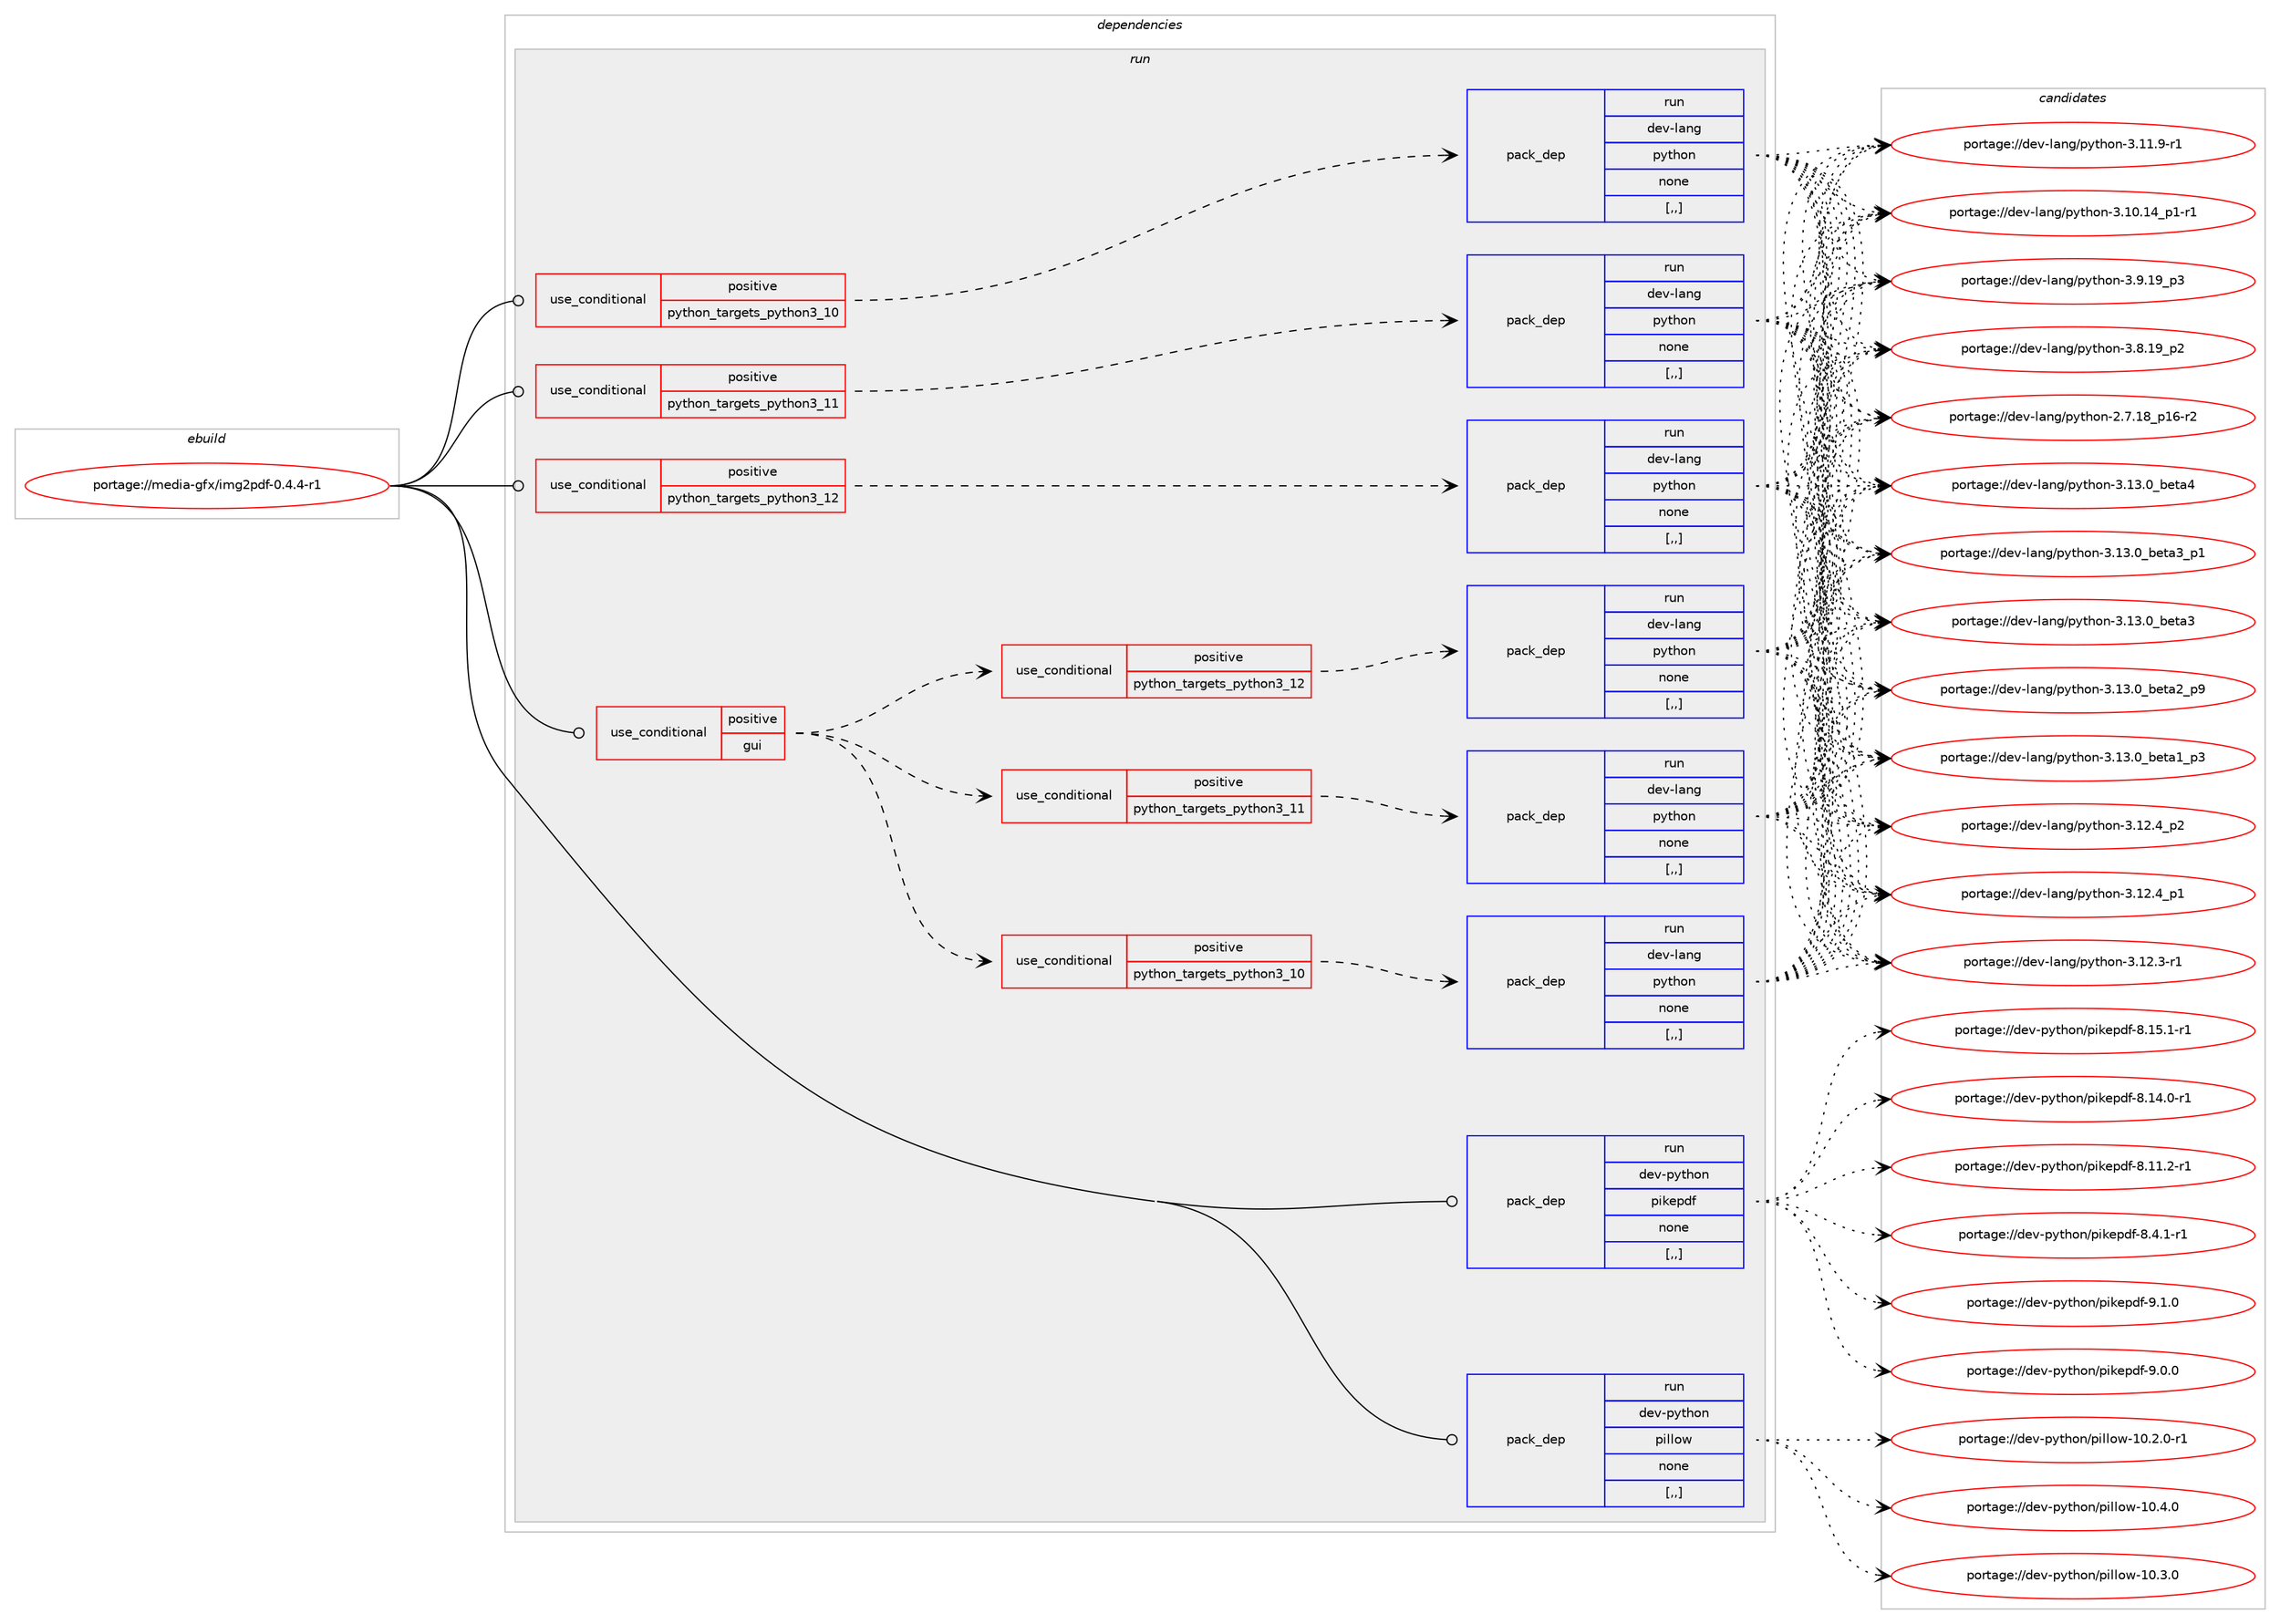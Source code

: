 digraph prolog {

# *************
# Graph options
# *************

newrank=true;
concentrate=true;
compound=true;
graph [rankdir=LR,fontname=Helvetica,fontsize=10,ranksep=1.5];#, ranksep=2.5, nodesep=0.2];
edge  [arrowhead=vee];
node  [fontname=Helvetica,fontsize=10];

# **********
# The ebuild
# **********

subgraph cluster_leftcol {
color=gray;
label=<<i>ebuild</i>>;
id [label="portage://media-gfx/img2pdf-0.4.4-r1", color=red, width=4, href="../media-gfx/img2pdf-0.4.4-r1.svg"];
}

# ****************
# The dependencies
# ****************

subgraph cluster_midcol {
color=gray;
label=<<i>dependencies</i>>;
subgraph cluster_compile {
fillcolor="#eeeeee";
style=filled;
label=<<i>compile</i>>;
}
subgraph cluster_compileandrun {
fillcolor="#eeeeee";
style=filled;
label=<<i>compile and run</i>>;
}
subgraph cluster_run {
fillcolor="#eeeeee";
style=filled;
label=<<i>run</i>>;
subgraph cond73409 {
dependency290858 [label=<<TABLE BORDER="0" CELLBORDER="1" CELLSPACING="0" CELLPADDING="4"><TR><TD ROWSPAN="3" CELLPADDING="10">use_conditional</TD></TR><TR><TD>positive</TD></TR><TR><TD>gui</TD></TR></TABLE>>, shape=none, color=red];
subgraph cond73410 {
dependency290859 [label=<<TABLE BORDER="0" CELLBORDER="1" CELLSPACING="0" CELLPADDING="4"><TR><TD ROWSPAN="3" CELLPADDING="10">use_conditional</TD></TR><TR><TD>positive</TD></TR><TR><TD>python_targets_python3_10</TD></TR></TABLE>>, shape=none, color=red];
subgraph pack215111 {
dependency290860 [label=<<TABLE BORDER="0" CELLBORDER="1" CELLSPACING="0" CELLPADDING="4" WIDTH="220"><TR><TD ROWSPAN="6" CELLPADDING="30">pack_dep</TD></TR><TR><TD WIDTH="110">run</TD></TR><TR><TD>dev-lang</TD></TR><TR><TD>python</TD></TR><TR><TD>none</TD></TR><TR><TD>[,,]</TD></TR></TABLE>>, shape=none, color=blue];
}
dependency290859:e -> dependency290860:w [weight=20,style="dashed",arrowhead="vee"];
}
dependency290858:e -> dependency290859:w [weight=20,style="dashed",arrowhead="vee"];
subgraph cond73411 {
dependency290861 [label=<<TABLE BORDER="0" CELLBORDER="1" CELLSPACING="0" CELLPADDING="4"><TR><TD ROWSPAN="3" CELLPADDING="10">use_conditional</TD></TR><TR><TD>positive</TD></TR><TR><TD>python_targets_python3_11</TD></TR></TABLE>>, shape=none, color=red];
subgraph pack215112 {
dependency290862 [label=<<TABLE BORDER="0" CELLBORDER="1" CELLSPACING="0" CELLPADDING="4" WIDTH="220"><TR><TD ROWSPAN="6" CELLPADDING="30">pack_dep</TD></TR><TR><TD WIDTH="110">run</TD></TR><TR><TD>dev-lang</TD></TR><TR><TD>python</TD></TR><TR><TD>none</TD></TR><TR><TD>[,,]</TD></TR></TABLE>>, shape=none, color=blue];
}
dependency290861:e -> dependency290862:w [weight=20,style="dashed",arrowhead="vee"];
}
dependency290858:e -> dependency290861:w [weight=20,style="dashed",arrowhead="vee"];
subgraph cond73412 {
dependency290863 [label=<<TABLE BORDER="0" CELLBORDER="1" CELLSPACING="0" CELLPADDING="4"><TR><TD ROWSPAN="3" CELLPADDING="10">use_conditional</TD></TR><TR><TD>positive</TD></TR><TR><TD>python_targets_python3_12</TD></TR></TABLE>>, shape=none, color=red];
subgraph pack215113 {
dependency290864 [label=<<TABLE BORDER="0" CELLBORDER="1" CELLSPACING="0" CELLPADDING="4" WIDTH="220"><TR><TD ROWSPAN="6" CELLPADDING="30">pack_dep</TD></TR><TR><TD WIDTH="110">run</TD></TR><TR><TD>dev-lang</TD></TR><TR><TD>python</TD></TR><TR><TD>none</TD></TR><TR><TD>[,,]</TD></TR></TABLE>>, shape=none, color=blue];
}
dependency290863:e -> dependency290864:w [weight=20,style="dashed",arrowhead="vee"];
}
dependency290858:e -> dependency290863:w [weight=20,style="dashed",arrowhead="vee"];
}
id:e -> dependency290858:w [weight=20,style="solid",arrowhead="odot"];
subgraph cond73413 {
dependency290865 [label=<<TABLE BORDER="0" CELLBORDER="1" CELLSPACING="0" CELLPADDING="4"><TR><TD ROWSPAN="3" CELLPADDING="10">use_conditional</TD></TR><TR><TD>positive</TD></TR><TR><TD>python_targets_python3_10</TD></TR></TABLE>>, shape=none, color=red];
subgraph pack215114 {
dependency290866 [label=<<TABLE BORDER="0" CELLBORDER="1" CELLSPACING="0" CELLPADDING="4" WIDTH="220"><TR><TD ROWSPAN="6" CELLPADDING="30">pack_dep</TD></TR><TR><TD WIDTH="110">run</TD></TR><TR><TD>dev-lang</TD></TR><TR><TD>python</TD></TR><TR><TD>none</TD></TR><TR><TD>[,,]</TD></TR></TABLE>>, shape=none, color=blue];
}
dependency290865:e -> dependency290866:w [weight=20,style="dashed",arrowhead="vee"];
}
id:e -> dependency290865:w [weight=20,style="solid",arrowhead="odot"];
subgraph cond73414 {
dependency290867 [label=<<TABLE BORDER="0" CELLBORDER="1" CELLSPACING="0" CELLPADDING="4"><TR><TD ROWSPAN="3" CELLPADDING="10">use_conditional</TD></TR><TR><TD>positive</TD></TR><TR><TD>python_targets_python3_11</TD></TR></TABLE>>, shape=none, color=red];
subgraph pack215115 {
dependency290868 [label=<<TABLE BORDER="0" CELLBORDER="1" CELLSPACING="0" CELLPADDING="4" WIDTH="220"><TR><TD ROWSPAN="6" CELLPADDING="30">pack_dep</TD></TR><TR><TD WIDTH="110">run</TD></TR><TR><TD>dev-lang</TD></TR><TR><TD>python</TD></TR><TR><TD>none</TD></TR><TR><TD>[,,]</TD></TR></TABLE>>, shape=none, color=blue];
}
dependency290867:e -> dependency290868:w [weight=20,style="dashed",arrowhead="vee"];
}
id:e -> dependency290867:w [weight=20,style="solid",arrowhead="odot"];
subgraph cond73415 {
dependency290869 [label=<<TABLE BORDER="0" CELLBORDER="1" CELLSPACING="0" CELLPADDING="4"><TR><TD ROWSPAN="3" CELLPADDING="10">use_conditional</TD></TR><TR><TD>positive</TD></TR><TR><TD>python_targets_python3_12</TD></TR></TABLE>>, shape=none, color=red];
subgraph pack215116 {
dependency290870 [label=<<TABLE BORDER="0" CELLBORDER="1" CELLSPACING="0" CELLPADDING="4" WIDTH="220"><TR><TD ROWSPAN="6" CELLPADDING="30">pack_dep</TD></TR><TR><TD WIDTH="110">run</TD></TR><TR><TD>dev-lang</TD></TR><TR><TD>python</TD></TR><TR><TD>none</TD></TR><TR><TD>[,,]</TD></TR></TABLE>>, shape=none, color=blue];
}
dependency290869:e -> dependency290870:w [weight=20,style="dashed",arrowhead="vee"];
}
id:e -> dependency290869:w [weight=20,style="solid",arrowhead="odot"];
subgraph pack215117 {
dependency290871 [label=<<TABLE BORDER="0" CELLBORDER="1" CELLSPACING="0" CELLPADDING="4" WIDTH="220"><TR><TD ROWSPAN="6" CELLPADDING="30">pack_dep</TD></TR><TR><TD WIDTH="110">run</TD></TR><TR><TD>dev-python</TD></TR><TR><TD>pikepdf</TD></TR><TR><TD>none</TD></TR><TR><TD>[,,]</TD></TR></TABLE>>, shape=none, color=blue];
}
id:e -> dependency290871:w [weight=20,style="solid",arrowhead="odot"];
subgraph pack215118 {
dependency290872 [label=<<TABLE BORDER="0" CELLBORDER="1" CELLSPACING="0" CELLPADDING="4" WIDTH="220"><TR><TD ROWSPAN="6" CELLPADDING="30">pack_dep</TD></TR><TR><TD WIDTH="110">run</TD></TR><TR><TD>dev-python</TD></TR><TR><TD>pillow</TD></TR><TR><TD>none</TD></TR><TR><TD>[,,]</TD></TR></TABLE>>, shape=none, color=blue];
}
id:e -> dependency290872:w [weight=20,style="solid",arrowhead="odot"];
}
}

# **************
# The candidates
# **************

subgraph cluster_choices {
rank=same;
color=gray;
label=<<i>candidates</i>>;

subgraph choice215111 {
color=black;
nodesep=1;
choice1001011184510897110103471121211161041111104551464951464895981011169752 [label="portage://dev-lang/python-3.13.0_beta4", color=red, width=4,href="../dev-lang/python-3.13.0_beta4.svg"];
choice10010111845108971101034711212111610411111045514649514648959810111697519511249 [label="portage://dev-lang/python-3.13.0_beta3_p1", color=red, width=4,href="../dev-lang/python-3.13.0_beta3_p1.svg"];
choice1001011184510897110103471121211161041111104551464951464895981011169751 [label="portage://dev-lang/python-3.13.0_beta3", color=red, width=4,href="../dev-lang/python-3.13.0_beta3.svg"];
choice10010111845108971101034711212111610411111045514649514648959810111697509511257 [label="portage://dev-lang/python-3.13.0_beta2_p9", color=red, width=4,href="../dev-lang/python-3.13.0_beta2_p9.svg"];
choice10010111845108971101034711212111610411111045514649514648959810111697499511251 [label="portage://dev-lang/python-3.13.0_beta1_p3", color=red, width=4,href="../dev-lang/python-3.13.0_beta1_p3.svg"];
choice100101118451089711010347112121116104111110455146495046529511250 [label="portage://dev-lang/python-3.12.4_p2", color=red, width=4,href="../dev-lang/python-3.12.4_p2.svg"];
choice100101118451089711010347112121116104111110455146495046529511249 [label="portage://dev-lang/python-3.12.4_p1", color=red, width=4,href="../dev-lang/python-3.12.4_p1.svg"];
choice100101118451089711010347112121116104111110455146495046514511449 [label="portage://dev-lang/python-3.12.3-r1", color=red, width=4,href="../dev-lang/python-3.12.3-r1.svg"];
choice100101118451089711010347112121116104111110455146494946574511449 [label="portage://dev-lang/python-3.11.9-r1", color=red, width=4,href="../dev-lang/python-3.11.9-r1.svg"];
choice100101118451089711010347112121116104111110455146494846495295112494511449 [label="portage://dev-lang/python-3.10.14_p1-r1", color=red, width=4,href="../dev-lang/python-3.10.14_p1-r1.svg"];
choice100101118451089711010347112121116104111110455146574649579511251 [label="portage://dev-lang/python-3.9.19_p3", color=red, width=4,href="../dev-lang/python-3.9.19_p3.svg"];
choice100101118451089711010347112121116104111110455146564649579511250 [label="portage://dev-lang/python-3.8.19_p2", color=red, width=4,href="../dev-lang/python-3.8.19_p2.svg"];
choice100101118451089711010347112121116104111110455046554649569511249544511450 [label="portage://dev-lang/python-2.7.18_p16-r2", color=red, width=4,href="../dev-lang/python-2.7.18_p16-r2.svg"];
dependency290860:e -> choice1001011184510897110103471121211161041111104551464951464895981011169752:w [style=dotted,weight="100"];
dependency290860:e -> choice10010111845108971101034711212111610411111045514649514648959810111697519511249:w [style=dotted,weight="100"];
dependency290860:e -> choice1001011184510897110103471121211161041111104551464951464895981011169751:w [style=dotted,weight="100"];
dependency290860:e -> choice10010111845108971101034711212111610411111045514649514648959810111697509511257:w [style=dotted,weight="100"];
dependency290860:e -> choice10010111845108971101034711212111610411111045514649514648959810111697499511251:w [style=dotted,weight="100"];
dependency290860:e -> choice100101118451089711010347112121116104111110455146495046529511250:w [style=dotted,weight="100"];
dependency290860:e -> choice100101118451089711010347112121116104111110455146495046529511249:w [style=dotted,weight="100"];
dependency290860:e -> choice100101118451089711010347112121116104111110455146495046514511449:w [style=dotted,weight="100"];
dependency290860:e -> choice100101118451089711010347112121116104111110455146494946574511449:w [style=dotted,weight="100"];
dependency290860:e -> choice100101118451089711010347112121116104111110455146494846495295112494511449:w [style=dotted,weight="100"];
dependency290860:e -> choice100101118451089711010347112121116104111110455146574649579511251:w [style=dotted,weight="100"];
dependency290860:e -> choice100101118451089711010347112121116104111110455146564649579511250:w [style=dotted,weight="100"];
dependency290860:e -> choice100101118451089711010347112121116104111110455046554649569511249544511450:w [style=dotted,weight="100"];
}
subgraph choice215112 {
color=black;
nodesep=1;
choice1001011184510897110103471121211161041111104551464951464895981011169752 [label="portage://dev-lang/python-3.13.0_beta4", color=red, width=4,href="../dev-lang/python-3.13.0_beta4.svg"];
choice10010111845108971101034711212111610411111045514649514648959810111697519511249 [label="portage://dev-lang/python-3.13.0_beta3_p1", color=red, width=4,href="../dev-lang/python-3.13.0_beta3_p1.svg"];
choice1001011184510897110103471121211161041111104551464951464895981011169751 [label="portage://dev-lang/python-3.13.0_beta3", color=red, width=4,href="../dev-lang/python-3.13.0_beta3.svg"];
choice10010111845108971101034711212111610411111045514649514648959810111697509511257 [label="portage://dev-lang/python-3.13.0_beta2_p9", color=red, width=4,href="../dev-lang/python-3.13.0_beta2_p9.svg"];
choice10010111845108971101034711212111610411111045514649514648959810111697499511251 [label="portage://dev-lang/python-3.13.0_beta1_p3", color=red, width=4,href="../dev-lang/python-3.13.0_beta1_p3.svg"];
choice100101118451089711010347112121116104111110455146495046529511250 [label="portage://dev-lang/python-3.12.4_p2", color=red, width=4,href="../dev-lang/python-3.12.4_p2.svg"];
choice100101118451089711010347112121116104111110455146495046529511249 [label="portage://dev-lang/python-3.12.4_p1", color=red, width=4,href="../dev-lang/python-3.12.4_p1.svg"];
choice100101118451089711010347112121116104111110455146495046514511449 [label="portage://dev-lang/python-3.12.3-r1", color=red, width=4,href="../dev-lang/python-3.12.3-r1.svg"];
choice100101118451089711010347112121116104111110455146494946574511449 [label="portage://dev-lang/python-3.11.9-r1", color=red, width=4,href="../dev-lang/python-3.11.9-r1.svg"];
choice100101118451089711010347112121116104111110455146494846495295112494511449 [label="portage://dev-lang/python-3.10.14_p1-r1", color=red, width=4,href="../dev-lang/python-3.10.14_p1-r1.svg"];
choice100101118451089711010347112121116104111110455146574649579511251 [label="portage://dev-lang/python-3.9.19_p3", color=red, width=4,href="../dev-lang/python-3.9.19_p3.svg"];
choice100101118451089711010347112121116104111110455146564649579511250 [label="portage://dev-lang/python-3.8.19_p2", color=red, width=4,href="../dev-lang/python-3.8.19_p2.svg"];
choice100101118451089711010347112121116104111110455046554649569511249544511450 [label="portage://dev-lang/python-2.7.18_p16-r2", color=red, width=4,href="../dev-lang/python-2.7.18_p16-r2.svg"];
dependency290862:e -> choice1001011184510897110103471121211161041111104551464951464895981011169752:w [style=dotted,weight="100"];
dependency290862:e -> choice10010111845108971101034711212111610411111045514649514648959810111697519511249:w [style=dotted,weight="100"];
dependency290862:e -> choice1001011184510897110103471121211161041111104551464951464895981011169751:w [style=dotted,weight="100"];
dependency290862:e -> choice10010111845108971101034711212111610411111045514649514648959810111697509511257:w [style=dotted,weight="100"];
dependency290862:e -> choice10010111845108971101034711212111610411111045514649514648959810111697499511251:w [style=dotted,weight="100"];
dependency290862:e -> choice100101118451089711010347112121116104111110455146495046529511250:w [style=dotted,weight="100"];
dependency290862:e -> choice100101118451089711010347112121116104111110455146495046529511249:w [style=dotted,weight="100"];
dependency290862:e -> choice100101118451089711010347112121116104111110455146495046514511449:w [style=dotted,weight="100"];
dependency290862:e -> choice100101118451089711010347112121116104111110455146494946574511449:w [style=dotted,weight="100"];
dependency290862:e -> choice100101118451089711010347112121116104111110455146494846495295112494511449:w [style=dotted,weight="100"];
dependency290862:e -> choice100101118451089711010347112121116104111110455146574649579511251:w [style=dotted,weight="100"];
dependency290862:e -> choice100101118451089711010347112121116104111110455146564649579511250:w [style=dotted,weight="100"];
dependency290862:e -> choice100101118451089711010347112121116104111110455046554649569511249544511450:w [style=dotted,weight="100"];
}
subgraph choice215113 {
color=black;
nodesep=1;
choice1001011184510897110103471121211161041111104551464951464895981011169752 [label="portage://dev-lang/python-3.13.0_beta4", color=red, width=4,href="../dev-lang/python-3.13.0_beta4.svg"];
choice10010111845108971101034711212111610411111045514649514648959810111697519511249 [label="portage://dev-lang/python-3.13.0_beta3_p1", color=red, width=4,href="../dev-lang/python-3.13.0_beta3_p1.svg"];
choice1001011184510897110103471121211161041111104551464951464895981011169751 [label="portage://dev-lang/python-3.13.0_beta3", color=red, width=4,href="../dev-lang/python-3.13.0_beta3.svg"];
choice10010111845108971101034711212111610411111045514649514648959810111697509511257 [label="portage://dev-lang/python-3.13.0_beta2_p9", color=red, width=4,href="../dev-lang/python-3.13.0_beta2_p9.svg"];
choice10010111845108971101034711212111610411111045514649514648959810111697499511251 [label="portage://dev-lang/python-3.13.0_beta1_p3", color=red, width=4,href="../dev-lang/python-3.13.0_beta1_p3.svg"];
choice100101118451089711010347112121116104111110455146495046529511250 [label="portage://dev-lang/python-3.12.4_p2", color=red, width=4,href="../dev-lang/python-3.12.4_p2.svg"];
choice100101118451089711010347112121116104111110455146495046529511249 [label="portage://dev-lang/python-3.12.4_p1", color=red, width=4,href="../dev-lang/python-3.12.4_p1.svg"];
choice100101118451089711010347112121116104111110455146495046514511449 [label="portage://dev-lang/python-3.12.3-r1", color=red, width=4,href="../dev-lang/python-3.12.3-r1.svg"];
choice100101118451089711010347112121116104111110455146494946574511449 [label="portage://dev-lang/python-3.11.9-r1", color=red, width=4,href="../dev-lang/python-3.11.9-r1.svg"];
choice100101118451089711010347112121116104111110455146494846495295112494511449 [label="portage://dev-lang/python-3.10.14_p1-r1", color=red, width=4,href="../dev-lang/python-3.10.14_p1-r1.svg"];
choice100101118451089711010347112121116104111110455146574649579511251 [label="portage://dev-lang/python-3.9.19_p3", color=red, width=4,href="../dev-lang/python-3.9.19_p3.svg"];
choice100101118451089711010347112121116104111110455146564649579511250 [label="portage://dev-lang/python-3.8.19_p2", color=red, width=4,href="../dev-lang/python-3.8.19_p2.svg"];
choice100101118451089711010347112121116104111110455046554649569511249544511450 [label="portage://dev-lang/python-2.7.18_p16-r2", color=red, width=4,href="../dev-lang/python-2.7.18_p16-r2.svg"];
dependency290864:e -> choice1001011184510897110103471121211161041111104551464951464895981011169752:w [style=dotted,weight="100"];
dependency290864:e -> choice10010111845108971101034711212111610411111045514649514648959810111697519511249:w [style=dotted,weight="100"];
dependency290864:e -> choice1001011184510897110103471121211161041111104551464951464895981011169751:w [style=dotted,weight="100"];
dependency290864:e -> choice10010111845108971101034711212111610411111045514649514648959810111697509511257:w [style=dotted,weight="100"];
dependency290864:e -> choice10010111845108971101034711212111610411111045514649514648959810111697499511251:w [style=dotted,weight="100"];
dependency290864:e -> choice100101118451089711010347112121116104111110455146495046529511250:w [style=dotted,weight="100"];
dependency290864:e -> choice100101118451089711010347112121116104111110455146495046529511249:w [style=dotted,weight="100"];
dependency290864:e -> choice100101118451089711010347112121116104111110455146495046514511449:w [style=dotted,weight="100"];
dependency290864:e -> choice100101118451089711010347112121116104111110455146494946574511449:w [style=dotted,weight="100"];
dependency290864:e -> choice100101118451089711010347112121116104111110455146494846495295112494511449:w [style=dotted,weight="100"];
dependency290864:e -> choice100101118451089711010347112121116104111110455146574649579511251:w [style=dotted,weight="100"];
dependency290864:e -> choice100101118451089711010347112121116104111110455146564649579511250:w [style=dotted,weight="100"];
dependency290864:e -> choice100101118451089711010347112121116104111110455046554649569511249544511450:w [style=dotted,weight="100"];
}
subgraph choice215114 {
color=black;
nodesep=1;
choice1001011184510897110103471121211161041111104551464951464895981011169752 [label="portage://dev-lang/python-3.13.0_beta4", color=red, width=4,href="../dev-lang/python-3.13.0_beta4.svg"];
choice10010111845108971101034711212111610411111045514649514648959810111697519511249 [label="portage://dev-lang/python-3.13.0_beta3_p1", color=red, width=4,href="../dev-lang/python-3.13.0_beta3_p1.svg"];
choice1001011184510897110103471121211161041111104551464951464895981011169751 [label="portage://dev-lang/python-3.13.0_beta3", color=red, width=4,href="../dev-lang/python-3.13.0_beta3.svg"];
choice10010111845108971101034711212111610411111045514649514648959810111697509511257 [label="portage://dev-lang/python-3.13.0_beta2_p9", color=red, width=4,href="../dev-lang/python-3.13.0_beta2_p9.svg"];
choice10010111845108971101034711212111610411111045514649514648959810111697499511251 [label="portage://dev-lang/python-3.13.0_beta1_p3", color=red, width=4,href="../dev-lang/python-3.13.0_beta1_p3.svg"];
choice100101118451089711010347112121116104111110455146495046529511250 [label="portage://dev-lang/python-3.12.4_p2", color=red, width=4,href="../dev-lang/python-3.12.4_p2.svg"];
choice100101118451089711010347112121116104111110455146495046529511249 [label="portage://dev-lang/python-3.12.4_p1", color=red, width=4,href="../dev-lang/python-3.12.4_p1.svg"];
choice100101118451089711010347112121116104111110455146495046514511449 [label="portage://dev-lang/python-3.12.3-r1", color=red, width=4,href="../dev-lang/python-3.12.3-r1.svg"];
choice100101118451089711010347112121116104111110455146494946574511449 [label="portage://dev-lang/python-3.11.9-r1", color=red, width=4,href="../dev-lang/python-3.11.9-r1.svg"];
choice100101118451089711010347112121116104111110455146494846495295112494511449 [label="portage://dev-lang/python-3.10.14_p1-r1", color=red, width=4,href="../dev-lang/python-3.10.14_p1-r1.svg"];
choice100101118451089711010347112121116104111110455146574649579511251 [label="portage://dev-lang/python-3.9.19_p3", color=red, width=4,href="../dev-lang/python-3.9.19_p3.svg"];
choice100101118451089711010347112121116104111110455146564649579511250 [label="portage://dev-lang/python-3.8.19_p2", color=red, width=4,href="../dev-lang/python-3.8.19_p2.svg"];
choice100101118451089711010347112121116104111110455046554649569511249544511450 [label="portage://dev-lang/python-2.7.18_p16-r2", color=red, width=4,href="../dev-lang/python-2.7.18_p16-r2.svg"];
dependency290866:e -> choice1001011184510897110103471121211161041111104551464951464895981011169752:w [style=dotted,weight="100"];
dependency290866:e -> choice10010111845108971101034711212111610411111045514649514648959810111697519511249:w [style=dotted,weight="100"];
dependency290866:e -> choice1001011184510897110103471121211161041111104551464951464895981011169751:w [style=dotted,weight="100"];
dependency290866:e -> choice10010111845108971101034711212111610411111045514649514648959810111697509511257:w [style=dotted,weight="100"];
dependency290866:e -> choice10010111845108971101034711212111610411111045514649514648959810111697499511251:w [style=dotted,weight="100"];
dependency290866:e -> choice100101118451089711010347112121116104111110455146495046529511250:w [style=dotted,weight="100"];
dependency290866:e -> choice100101118451089711010347112121116104111110455146495046529511249:w [style=dotted,weight="100"];
dependency290866:e -> choice100101118451089711010347112121116104111110455146495046514511449:w [style=dotted,weight="100"];
dependency290866:e -> choice100101118451089711010347112121116104111110455146494946574511449:w [style=dotted,weight="100"];
dependency290866:e -> choice100101118451089711010347112121116104111110455146494846495295112494511449:w [style=dotted,weight="100"];
dependency290866:e -> choice100101118451089711010347112121116104111110455146574649579511251:w [style=dotted,weight="100"];
dependency290866:e -> choice100101118451089711010347112121116104111110455146564649579511250:w [style=dotted,weight="100"];
dependency290866:e -> choice100101118451089711010347112121116104111110455046554649569511249544511450:w [style=dotted,weight="100"];
}
subgraph choice215115 {
color=black;
nodesep=1;
choice1001011184510897110103471121211161041111104551464951464895981011169752 [label="portage://dev-lang/python-3.13.0_beta4", color=red, width=4,href="../dev-lang/python-3.13.0_beta4.svg"];
choice10010111845108971101034711212111610411111045514649514648959810111697519511249 [label="portage://dev-lang/python-3.13.0_beta3_p1", color=red, width=4,href="../dev-lang/python-3.13.0_beta3_p1.svg"];
choice1001011184510897110103471121211161041111104551464951464895981011169751 [label="portage://dev-lang/python-3.13.0_beta3", color=red, width=4,href="../dev-lang/python-3.13.0_beta3.svg"];
choice10010111845108971101034711212111610411111045514649514648959810111697509511257 [label="portage://dev-lang/python-3.13.0_beta2_p9", color=red, width=4,href="../dev-lang/python-3.13.0_beta2_p9.svg"];
choice10010111845108971101034711212111610411111045514649514648959810111697499511251 [label="portage://dev-lang/python-3.13.0_beta1_p3", color=red, width=4,href="../dev-lang/python-3.13.0_beta1_p3.svg"];
choice100101118451089711010347112121116104111110455146495046529511250 [label="portage://dev-lang/python-3.12.4_p2", color=red, width=4,href="../dev-lang/python-3.12.4_p2.svg"];
choice100101118451089711010347112121116104111110455146495046529511249 [label="portage://dev-lang/python-3.12.4_p1", color=red, width=4,href="../dev-lang/python-3.12.4_p1.svg"];
choice100101118451089711010347112121116104111110455146495046514511449 [label="portage://dev-lang/python-3.12.3-r1", color=red, width=4,href="../dev-lang/python-3.12.3-r1.svg"];
choice100101118451089711010347112121116104111110455146494946574511449 [label="portage://dev-lang/python-3.11.9-r1", color=red, width=4,href="../dev-lang/python-3.11.9-r1.svg"];
choice100101118451089711010347112121116104111110455146494846495295112494511449 [label="portage://dev-lang/python-3.10.14_p1-r1", color=red, width=4,href="../dev-lang/python-3.10.14_p1-r1.svg"];
choice100101118451089711010347112121116104111110455146574649579511251 [label="portage://dev-lang/python-3.9.19_p3", color=red, width=4,href="../dev-lang/python-3.9.19_p3.svg"];
choice100101118451089711010347112121116104111110455146564649579511250 [label="portage://dev-lang/python-3.8.19_p2", color=red, width=4,href="../dev-lang/python-3.8.19_p2.svg"];
choice100101118451089711010347112121116104111110455046554649569511249544511450 [label="portage://dev-lang/python-2.7.18_p16-r2", color=red, width=4,href="../dev-lang/python-2.7.18_p16-r2.svg"];
dependency290868:e -> choice1001011184510897110103471121211161041111104551464951464895981011169752:w [style=dotted,weight="100"];
dependency290868:e -> choice10010111845108971101034711212111610411111045514649514648959810111697519511249:w [style=dotted,weight="100"];
dependency290868:e -> choice1001011184510897110103471121211161041111104551464951464895981011169751:w [style=dotted,weight="100"];
dependency290868:e -> choice10010111845108971101034711212111610411111045514649514648959810111697509511257:w [style=dotted,weight="100"];
dependency290868:e -> choice10010111845108971101034711212111610411111045514649514648959810111697499511251:w [style=dotted,weight="100"];
dependency290868:e -> choice100101118451089711010347112121116104111110455146495046529511250:w [style=dotted,weight="100"];
dependency290868:e -> choice100101118451089711010347112121116104111110455146495046529511249:w [style=dotted,weight="100"];
dependency290868:e -> choice100101118451089711010347112121116104111110455146495046514511449:w [style=dotted,weight="100"];
dependency290868:e -> choice100101118451089711010347112121116104111110455146494946574511449:w [style=dotted,weight="100"];
dependency290868:e -> choice100101118451089711010347112121116104111110455146494846495295112494511449:w [style=dotted,weight="100"];
dependency290868:e -> choice100101118451089711010347112121116104111110455146574649579511251:w [style=dotted,weight="100"];
dependency290868:e -> choice100101118451089711010347112121116104111110455146564649579511250:w [style=dotted,weight="100"];
dependency290868:e -> choice100101118451089711010347112121116104111110455046554649569511249544511450:w [style=dotted,weight="100"];
}
subgraph choice215116 {
color=black;
nodesep=1;
choice1001011184510897110103471121211161041111104551464951464895981011169752 [label="portage://dev-lang/python-3.13.0_beta4", color=red, width=4,href="../dev-lang/python-3.13.0_beta4.svg"];
choice10010111845108971101034711212111610411111045514649514648959810111697519511249 [label="portage://dev-lang/python-3.13.0_beta3_p1", color=red, width=4,href="../dev-lang/python-3.13.0_beta3_p1.svg"];
choice1001011184510897110103471121211161041111104551464951464895981011169751 [label="portage://dev-lang/python-3.13.0_beta3", color=red, width=4,href="../dev-lang/python-3.13.0_beta3.svg"];
choice10010111845108971101034711212111610411111045514649514648959810111697509511257 [label="portage://dev-lang/python-3.13.0_beta2_p9", color=red, width=4,href="../dev-lang/python-3.13.0_beta2_p9.svg"];
choice10010111845108971101034711212111610411111045514649514648959810111697499511251 [label="portage://dev-lang/python-3.13.0_beta1_p3", color=red, width=4,href="../dev-lang/python-3.13.0_beta1_p3.svg"];
choice100101118451089711010347112121116104111110455146495046529511250 [label="portage://dev-lang/python-3.12.4_p2", color=red, width=4,href="../dev-lang/python-3.12.4_p2.svg"];
choice100101118451089711010347112121116104111110455146495046529511249 [label="portage://dev-lang/python-3.12.4_p1", color=red, width=4,href="../dev-lang/python-3.12.4_p1.svg"];
choice100101118451089711010347112121116104111110455146495046514511449 [label="portage://dev-lang/python-3.12.3-r1", color=red, width=4,href="../dev-lang/python-3.12.3-r1.svg"];
choice100101118451089711010347112121116104111110455146494946574511449 [label="portage://dev-lang/python-3.11.9-r1", color=red, width=4,href="../dev-lang/python-3.11.9-r1.svg"];
choice100101118451089711010347112121116104111110455146494846495295112494511449 [label="portage://dev-lang/python-3.10.14_p1-r1", color=red, width=4,href="../dev-lang/python-3.10.14_p1-r1.svg"];
choice100101118451089711010347112121116104111110455146574649579511251 [label="portage://dev-lang/python-3.9.19_p3", color=red, width=4,href="../dev-lang/python-3.9.19_p3.svg"];
choice100101118451089711010347112121116104111110455146564649579511250 [label="portage://dev-lang/python-3.8.19_p2", color=red, width=4,href="../dev-lang/python-3.8.19_p2.svg"];
choice100101118451089711010347112121116104111110455046554649569511249544511450 [label="portage://dev-lang/python-2.7.18_p16-r2", color=red, width=4,href="../dev-lang/python-2.7.18_p16-r2.svg"];
dependency290870:e -> choice1001011184510897110103471121211161041111104551464951464895981011169752:w [style=dotted,weight="100"];
dependency290870:e -> choice10010111845108971101034711212111610411111045514649514648959810111697519511249:w [style=dotted,weight="100"];
dependency290870:e -> choice1001011184510897110103471121211161041111104551464951464895981011169751:w [style=dotted,weight="100"];
dependency290870:e -> choice10010111845108971101034711212111610411111045514649514648959810111697509511257:w [style=dotted,weight="100"];
dependency290870:e -> choice10010111845108971101034711212111610411111045514649514648959810111697499511251:w [style=dotted,weight="100"];
dependency290870:e -> choice100101118451089711010347112121116104111110455146495046529511250:w [style=dotted,weight="100"];
dependency290870:e -> choice100101118451089711010347112121116104111110455146495046529511249:w [style=dotted,weight="100"];
dependency290870:e -> choice100101118451089711010347112121116104111110455146495046514511449:w [style=dotted,weight="100"];
dependency290870:e -> choice100101118451089711010347112121116104111110455146494946574511449:w [style=dotted,weight="100"];
dependency290870:e -> choice100101118451089711010347112121116104111110455146494846495295112494511449:w [style=dotted,weight="100"];
dependency290870:e -> choice100101118451089711010347112121116104111110455146574649579511251:w [style=dotted,weight="100"];
dependency290870:e -> choice100101118451089711010347112121116104111110455146564649579511250:w [style=dotted,weight="100"];
dependency290870:e -> choice100101118451089711010347112121116104111110455046554649569511249544511450:w [style=dotted,weight="100"];
}
subgraph choice215117 {
color=black;
nodesep=1;
choice1001011184511212111610411111047112105107101112100102455746494648 [label="portage://dev-python/pikepdf-9.1.0", color=red, width=4,href="../dev-python/pikepdf-9.1.0.svg"];
choice1001011184511212111610411111047112105107101112100102455746484648 [label="portage://dev-python/pikepdf-9.0.0", color=red, width=4,href="../dev-python/pikepdf-9.0.0.svg"];
choice1001011184511212111610411111047112105107101112100102455646495346494511449 [label="portage://dev-python/pikepdf-8.15.1-r1", color=red, width=4,href="../dev-python/pikepdf-8.15.1-r1.svg"];
choice1001011184511212111610411111047112105107101112100102455646495246484511449 [label="portage://dev-python/pikepdf-8.14.0-r1", color=red, width=4,href="../dev-python/pikepdf-8.14.0-r1.svg"];
choice1001011184511212111610411111047112105107101112100102455646494946504511449 [label="portage://dev-python/pikepdf-8.11.2-r1", color=red, width=4,href="../dev-python/pikepdf-8.11.2-r1.svg"];
choice10010111845112121116104111110471121051071011121001024556465246494511449 [label="portage://dev-python/pikepdf-8.4.1-r1", color=red, width=4,href="../dev-python/pikepdf-8.4.1-r1.svg"];
dependency290871:e -> choice1001011184511212111610411111047112105107101112100102455746494648:w [style=dotted,weight="100"];
dependency290871:e -> choice1001011184511212111610411111047112105107101112100102455746484648:w [style=dotted,weight="100"];
dependency290871:e -> choice1001011184511212111610411111047112105107101112100102455646495346494511449:w [style=dotted,weight="100"];
dependency290871:e -> choice1001011184511212111610411111047112105107101112100102455646495246484511449:w [style=dotted,weight="100"];
dependency290871:e -> choice1001011184511212111610411111047112105107101112100102455646494946504511449:w [style=dotted,weight="100"];
dependency290871:e -> choice10010111845112121116104111110471121051071011121001024556465246494511449:w [style=dotted,weight="100"];
}
subgraph choice215118 {
color=black;
nodesep=1;
choice100101118451121211161041111104711210510810811111945494846524648 [label="portage://dev-python/pillow-10.4.0", color=red, width=4,href="../dev-python/pillow-10.4.0.svg"];
choice100101118451121211161041111104711210510810811111945494846514648 [label="portage://dev-python/pillow-10.3.0", color=red, width=4,href="../dev-python/pillow-10.3.0.svg"];
choice1001011184511212111610411111047112105108108111119454948465046484511449 [label="portage://dev-python/pillow-10.2.0-r1", color=red, width=4,href="../dev-python/pillow-10.2.0-r1.svg"];
dependency290872:e -> choice100101118451121211161041111104711210510810811111945494846524648:w [style=dotted,weight="100"];
dependency290872:e -> choice100101118451121211161041111104711210510810811111945494846514648:w [style=dotted,weight="100"];
dependency290872:e -> choice1001011184511212111610411111047112105108108111119454948465046484511449:w [style=dotted,weight="100"];
}
}

}
